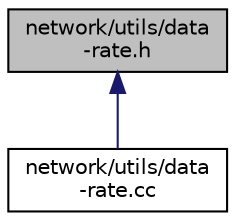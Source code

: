 digraph "network/utils/data-rate.h"
{
  edge [fontname="Helvetica",fontsize="10",labelfontname="Helvetica",labelfontsize="10"];
  node [fontname="Helvetica",fontsize="10",shape=record];
  Node1 [label="network/utils/data\l-rate.h",height=0.2,width=0.4,color="black", fillcolor="grey75", style="filled", fontcolor="black"];
  Node1 -> Node2 [dir="back",color="midnightblue",fontsize="10",style="solid"];
  Node2 [label="network/utils/data\l-rate.cc",height=0.2,width=0.4,color="black", fillcolor="white", style="filled",URL="$d7/d06/data-rate_8cc.html"];
}
